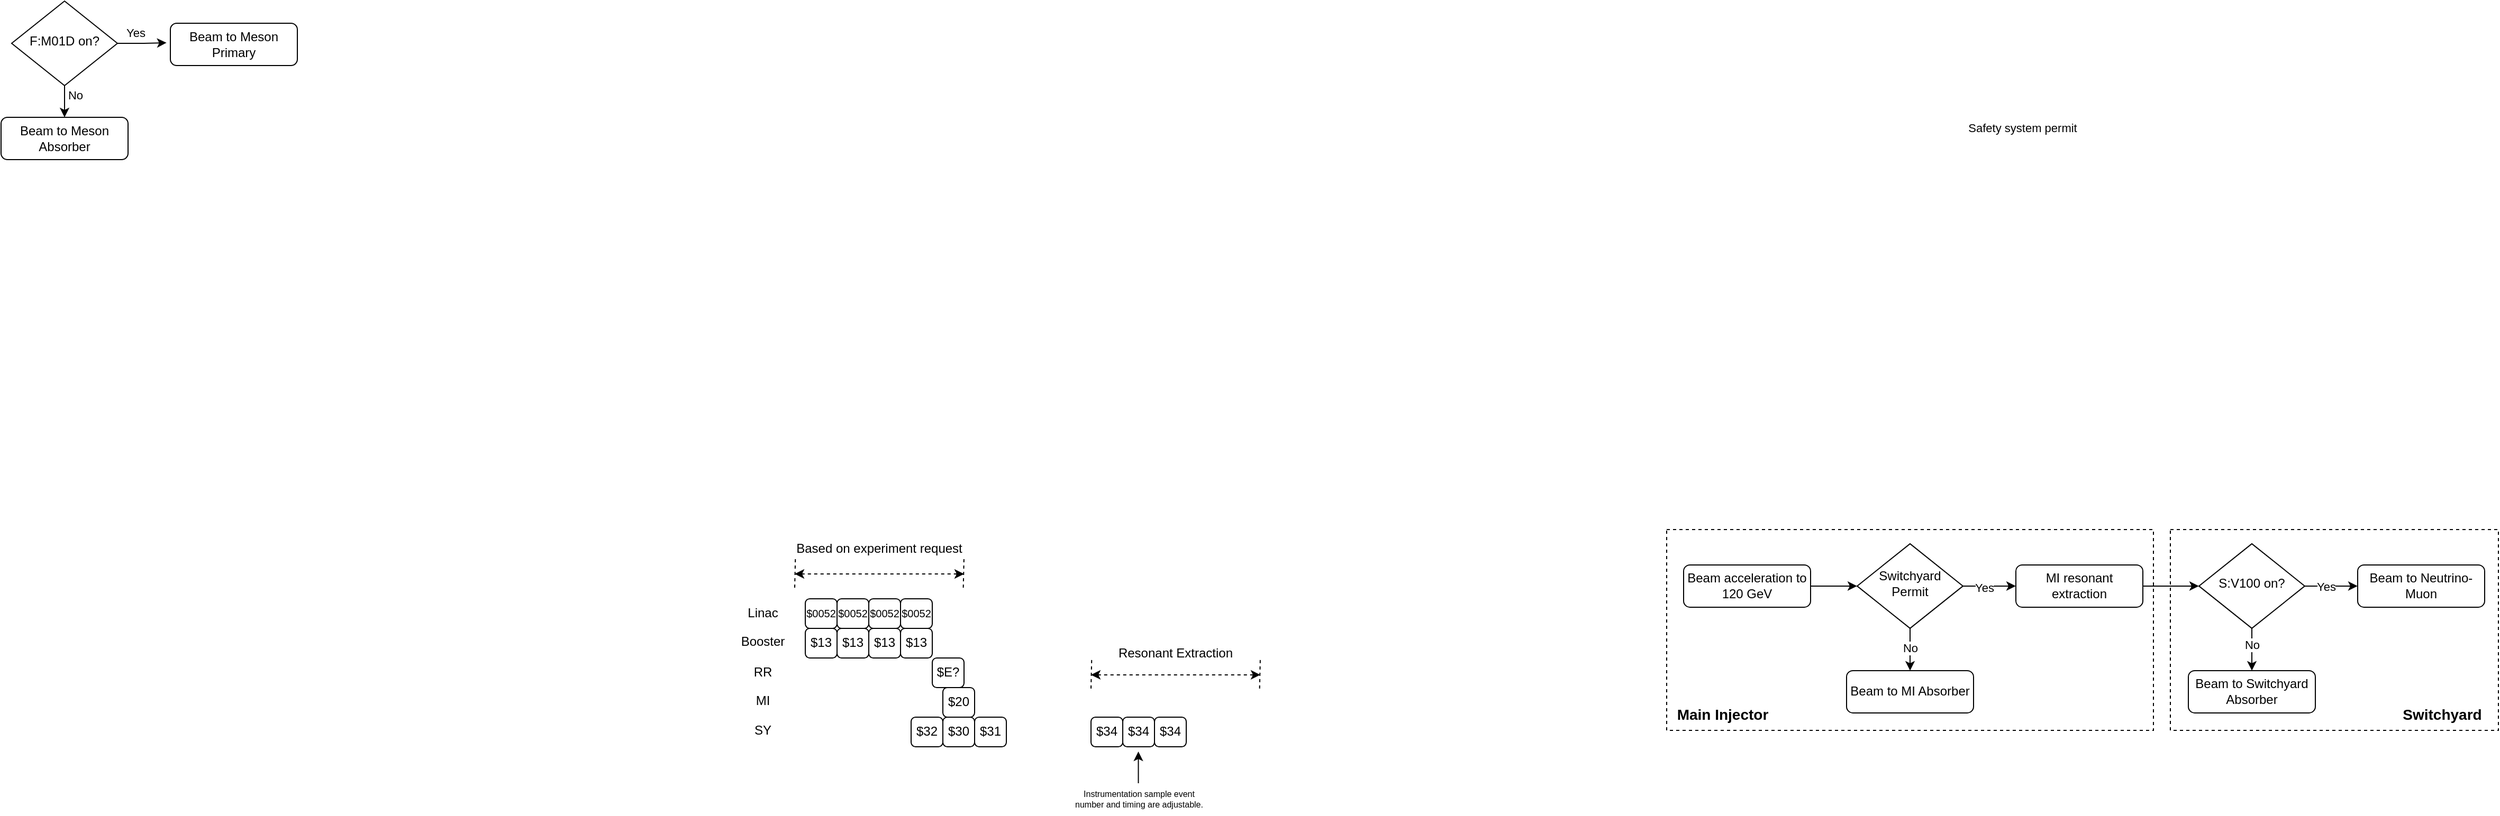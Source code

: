 <mxfile version="21.6.6" type="github">
  <diagram id="C5RBs43oDa-KdzZeNtuy" name="Page-1">
    <mxGraphModel dx="504" dy="294" grid="1" gridSize="10" guides="1" tooltips="1" connect="1" arrows="1" fold="1" page="1" pageScale="1" pageWidth="3300" pageHeight="2339" math="0" shadow="0">
      <root>
        <mxCell id="WIyWlLk6GJQsqaUBKTNV-0" />
        <mxCell id="WIyWlLk6GJQsqaUBKTNV-1" parent="WIyWlLk6GJQsqaUBKTNV-0" />
        <mxCell id="Cj45srjJssvY64gcDlcu-20" value="" style="rounded=0;whiteSpace=wrap;html=1;dashed=1;" vertex="1" parent="WIyWlLk6GJQsqaUBKTNV-1">
          <mxGeometry x="1594" y="530" width="460" height="190" as="geometry" />
        </mxCell>
        <mxCell id="Cj45srjJssvY64gcDlcu-19" value="" style="rounded=0;whiteSpace=wrap;html=1;dashed=1;" vertex="1" parent="WIyWlLk6GJQsqaUBKTNV-1">
          <mxGeometry x="2070" y="530" width="310" height="190" as="geometry" />
        </mxCell>
        <mxCell id="mAxHpYJhDavJIdBwN0n5-0" value="Beam to Meson Primary" style="rounded=1;whiteSpace=wrap;html=1;fontSize=12;glass=0;strokeWidth=1;shadow=0;" parent="WIyWlLk6GJQsqaUBKTNV-1" vertex="1">
          <mxGeometry x="180" y="51" width="120" height="40" as="geometry" />
        </mxCell>
        <mxCell id="mAxHpYJhDavJIdBwN0n5-1" value="Beam to Neutrino-Muon" style="rounded=1;whiteSpace=wrap;html=1;fontSize=12;glass=0;strokeWidth=1;shadow=0;" parent="WIyWlLk6GJQsqaUBKTNV-1" vertex="1">
          <mxGeometry x="2247" y="563.44" width="120" height="40" as="geometry" />
        </mxCell>
        <mxCell id="mAxHpYJhDavJIdBwN0n5-9" value="" style="edgeStyle=orthogonalEdgeStyle;rounded=0;orthogonalLoop=1;jettySize=auto;html=1;exitX=0.5;exitY=1;exitDx=0;exitDy=0;entryX=0.5;entryY=0;entryDx=0;entryDy=0;" parent="WIyWlLk6GJQsqaUBKTNV-1" source="mAxHpYJhDavJIdBwN0n5-4" target="mAxHpYJhDavJIdBwN0n5-3" edge="1">
          <mxGeometry relative="1" as="geometry">
            <mxPoint x="2197" y="633.44" as="targetPoint" />
          </mxGeometry>
        </mxCell>
        <mxCell id="mAxHpYJhDavJIdBwN0n5-11" value="No" style="edgeLabel;html=1;align=center;verticalAlign=middle;resizable=0;points=[];" parent="mAxHpYJhDavJIdBwN0n5-9" vertex="1" connectable="0">
          <mxGeometry x="-0.438" relative="1" as="geometry">
            <mxPoint y="4" as="offset" />
          </mxGeometry>
        </mxCell>
        <mxCell id="mAxHpYJhDavJIdBwN0n5-3" value="Beam to Switchyard Absorber" style="rounded=1;whiteSpace=wrap;html=1;fontSize=12;glass=0;strokeWidth=1;shadow=0;" parent="WIyWlLk6GJQsqaUBKTNV-1" vertex="1">
          <mxGeometry x="2087" y="663.44" width="120" height="40" as="geometry" />
        </mxCell>
        <mxCell id="mAxHpYJhDavJIdBwN0n5-4" value="S:V100 on?" style="rhombus;whiteSpace=wrap;html=1;shadow=0;fontFamily=Helvetica;fontSize=12;align=center;strokeWidth=1;spacing=6;spacingTop=-4;" parent="WIyWlLk6GJQsqaUBKTNV-1" vertex="1">
          <mxGeometry x="2097" y="543.44" width="100" height="80" as="geometry" />
        </mxCell>
        <mxCell id="mAxHpYJhDavJIdBwN0n5-12" value="" style="endArrow=classic;html=1;rounded=0;exitX=1;exitY=0.5;exitDx=0;exitDy=0;entryX=0;entryY=0.5;entryDx=0;entryDy=0;" parent="WIyWlLk6GJQsqaUBKTNV-1" source="mAxHpYJhDavJIdBwN0n5-4" target="mAxHpYJhDavJIdBwN0n5-1" edge="1">
          <mxGeometry width="50" height="50" relative="1" as="geometry">
            <mxPoint x="2237" y="573.44" as="sourcePoint" />
            <mxPoint x="2287" y="523.44" as="targetPoint" />
          </mxGeometry>
        </mxCell>
        <mxCell id="mAxHpYJhDavJIdBwN0n5-13" value="Yes" style="edgeLabel;html=1;align=center;verticalAlign=middle;resizable=0;points=[];" parent="mAxHpYJhDavJIdBwN0n5-12" vertex="1" connectable="0">
          <mxGeometry x="-0.038" relative="1" as="geometry">
            <mxPoint x="-4" as="offset" />
          </mxGeometry>
        </mxCell>
        <mxCell id="mAxHpYJhDavJIdBwN0n5-19" value="" style="edgeStyle=orthogonalEdgeStyle;rounded=0;orthogonalLoop=1;jettySize=auto;html=1;entryX=-0.03;entryY=0.461;entryDx=0;entryDy=0;entryPerimeter=0;" parent="WIyWlLk6GJQsqaUBKTNV-1" source="mAxHpYJhDavJIdBwN0n5-16" target="mAxHpYJhDavJIdBwN0n5-0" edge="1">
          <mxGeometry relative="1" as="geometry">
            <mxPoint x="180" y="70" as="targetPoint" />
          </mxGeometry>
        </mxCell>
        <mxCell id="mAxHpYJhDavJIdBwN0n5-23" value="Yes" style="edgeLabel;html=1;align=center;verticalAlign=middle;resizable=0;points=[];" parent="mAxHpYJhDavJIdBwN0n5-19" vertex="1" connectable="0">
          <mxGeometry x="-0.282" y="1" relative="1" as="geometry">
            <mxPoint y="-9" as="offset" />
          </mxGeometry>
        </mxCell>
        <mxCell id="mAxHpYJhDavJIdBwN0n5-16" value="F:M01D on?" style="rhombus;whiteSpace=wrap;html=1;shadow=0;fontFamily=Helvetica;fontSize=12;align=center;strokeWidth=1;spacing=6;spacingTop=-4;" parent="WIyWlLk6GJQsqaUBKTNV-1" vertex="1">
          <mxGeometry x="30" y="30" width="100" height="80" as="geometry" />
        </mxCell>
        <mxCell id="mAxHpYJhDavJIdBwN0n5-20" value="Beam to Meson Absorber" style="rounded=1;whiteSpace=wrap;html=1;fontSize=12;glass=0;strokeWidth=1;shadow=0;" parent="WIyWlLk6GJQsqaUBKTNV-1" vertex="1">
          <mxGeometry x="20" y="140" width="120" height="40" as="geometry" />
        </mxCell>
        <mxCell id="mAxHpYJhDavJIdBwN0n5-21" value="" style="endArrow=classic;html=1;rounded=0;exitX=0.5;exitY=1;exitDx=0;exitDy=0;entryX=0.5;entryY=0;entryDx=0;entryDy=0;" parent="WIyWlLk6GJQsqaUBKTNV-1" source="mAxHpYJhDavJIdBwN0n5-16" target="mAxHpYJhDavJIdBwN0n5-20" edge="1">
          <mxGeometry width="50" height="50" relative="1" as="geometry">
            <mxPoint x="90" y="220" as="sourcePoint" />
            <mxPoint x="140" y="170" as="targetPoint" />
          </mxGeometry>
        </mxCell>
        <mxCell id="mAxHpYJhDavJIdBwN0n5-22" value="No" style="edgeLabel;html=1;align=center;verticalAlign=middle;resizable=0;points=[];" parent="mAxHpYJhDavJIdBwN0n5-21" vertex="1" connectable="0">
          <mxGeometry x="-0.441" relative="1" as="geometry">
            <mxPoint x="10" as="offset" />
          </mxGeometry>
        </mxCell>
        <mxCell id="mAxHpYJhDavJIdBwN0n5-30" value="Safety system permit" style="edgeLabel;html=1;align=center;verticalAlign=middle;resizable=0;points=[];" parent="WIyWlLk6GJQsqaUBKTNV-1" vertex="1" connectable="0">
          <mxGeometry x="1930" y="150.003" as="geometry" />
        </mxCell>
        <mxCell id="Cj45srjJssvY64gcDlcu-1" value="MI resonant extraction" style="rounded=1;whiteSpace=wrap;html=1;fontSize=12;glass=0;strokeWidth=1;shadow=0;" vertex="1" parent="WIyWlLk6GJQsqaUBKTNV-1">
          <mxGeometry x="1924" y="563.44" width="120" height="40" as="geometry" />
        </mxCell>
        <mxCell id="Cj45srjJssvY64gcDlcu-3" value="&lt;div&gt;Switchyard Permit&lt;/div&gt;" style="rhombus;whiteSpace=wrap;html=1;shadow=0;fontFamily=Helvetica;fontSize=12;align=center;strokeWidth=1;spacing=6;spacingTop=-4;" vertex="1" parent="WIyWlLk6GJQsqaUBKTNV-1">
          <mxGeometry x="1774" y="543.44" width="100" height="80" as="geometry" />
        </mxCell>
        <mxCell id="Cj45srjJssvY64gcDlcu-5" value="" style="endArrow=classic;html=1;rounded=0;entryX=0;entryY=0.5;entryDx=0;entryDy=0;exitX=1;exitY=0.5;exitDx=0;exitDy=0;" edge="1" parent="WIyWlLk6GJQsqaUBKTNV-1" source="Cj45srjJssvY64gcDlcu-3" target="Cj45srjJssvY64gcDlcu-1">
          <mxGeometry width="50" height="50" relative="1" as="geometry">
            <mxPoint x="1334" y="660" as="sourcePoint" />
            <mxPoint x="1384" y="610" as="targetPoint" />
          </mxGeometry>
        </mxCell>
        <mxCell id="Cj45srjJssvY64gcDlcu-6" value="Yes" style="edgeLabel;html=1;align=center;verticalAlign=middle;resizable=0;points=[];" vertex="1" connectable="0" parent="Cj45srjJssvY64gcDlcu-5">
          <mxGeometry x="-0.2" y="-1" relative="1" as="geometry">
            <mxPoint as="offset" />
          </mxGeometry>
        </mxCell>
        <mxCell id="Cj45srjJssvY64gcDlcu-7" value="&lt;div&gt;Beam to MI Absorber&lt;/div&gt;" style="rounded=1;whiteSpace=wrap;html=1;fontSize=12;glass=0;strokeWidth=1;shadow=0;" vertex="1" parent="WIyWlLk6GJQsqaUBKTNV-1">
          <mxGeometry x="1764" y="663.44" width="120" height="40" as="geometry" />
        </mxCell>
        <mxCell id="Cj45srjJssvY64gcDlcu-9" value="Beam acceleration to 120 GeV" style="rounded=1;whiteSpace=wrap;html=1;fontSize=12;glass=0;strokeWidth=1;shadow=0;" vertex="1" parent="WIyWlLk6GJQsqaUBKTNV-1">
          <mxGeometry x="1610" y="563.44" width="120" height="40" as="geometry" />
        </mxCell>
        <mxCell id="Cj45srjJssvY64gcDlcu-10" value="" style="endArrow=classic;html=1;rounded=0;entryX=0;entryY=0.5;entryDx=0;entryDy=0;exitX=1;exitY=0.5;exitDx=0;exitDy=0;" edge="1" parent="WIyWlLk6GJQsqaUBKTNV-1" source="Cj45srjJssvY64gcDlcu-9" target="Cj45srjJssvY64gcDlcu-3">
          <mxGeometry width="50" height="50" relative="1" as="geometry">
            <mxPoint x="1320" y="660" as="sourcePoint" />
            <mxPoint x="1370" y="610" as="targetPoint" />
          </mxGeometry>
        </mxCell>
        <mxCell id="Cj45srjJssvY64gcDlcu-16" value="" style="endArrow=classic;html=1;rounded=0;exitX=0.5;exitY=1;exitDx=0;exitDy=0;entryX=0.5;entryY=0;entryDx=0;entryDy=0;" edge="1" parent="WIyWlLk6GJQsqaUBKTNV-1" source="Cj45srjJssvY64gcDlcu-3" target="Cj45srjJssvY64gcDlcu-7">
          <mxGeometry width="50" height="50" relative="1" as="geometry">
            <mxPoint x="1820" y="660" as="sourcePoint" />
            <mxPoint x="1870" y="610" as="targetPoint" />
          </mxGeometry>
        </mxCell>
        <mxCell id="Cj45srjJssvY64gcDlcu-17" value="No" style="edgeLabel;html=1;align=center;verticalAlign=middle;resizable=0;points=[];" vertex="1" connectable="0" parent="Cj45srjJssvY64gcDlcu-16">
          <mxGeometry x="-0.106" relative="1" as="geometry">
            <mxPoint as="offset" />
          </mxGeometry>
        </mxCell>
        <mxCell id="Cj45srjJssvY64gcDlcu-18" value="" style="endArrow=classic;html=1;rounded=0;entryX=0;entryY=0.5;entryDx=0;entryDy=0;exitX=1;exitY=0.5;exitDx=0;exitDy=0;" edge="1" parent="WIyWlLk6GJQsqaUBKTNV-1" source="Cj45srjJssvY64gcDlcu-1" target="mAxHpYJhDavJIdBwN0n5-4">
          <mxGeometry width="50" height="50" relative="1" as="geometry">
            <mxPoint x="1820" y="660" as="sourcePoint" />
            <mxPoint x="1870" y="610" as="targetPoint" />
          </mxGeometry>
        </mxCell>
        <mxCell id="Cj45srjJssvY64gcDlcu-21" value="Main Injector" style="text;html=1;strokeColor=none;fillColor=none;align=center;verticalAlign=middle;whiteSpace=wrap;rounded=0;fontStyle=1;fontSize=14;" vertex="1" parent="WIyWlLk6GJQsqaUBKTNV-1">
          <mxGeometry x="1594" y="690" width="106" height="30" as="geometry" />
        </mxCell>
        <mxCell id="Cj45srjJssvY64gcDlcu-23" value="Switchyard" style="text;html=1;strokeColor=none;fillColor=none;align=center;verticalAlign=middle;whiteSpace=wrap;rounded=0;fontStyle=1;fontSize=14;" vertex="1" parent="WIyWlLk6GJQsqaUBKTNV-1">
          <mxGeometry x="2274" y="690" width="106" height="30" as="geometry" />
        </mxCell>
        <mxCell id="Cj45srjJssvY64gcDlcu-24" value="$0052" style="rounded=1;whiteSpace=wrap;html=1;fontSize=10;" vertex="1" parent="WIyWlLk6GJQsqaUBKTNV-1">
          <mxGeometry x="870" y="595.44" width="30" height="28" as="geometry" />
        </mxCell>
        <mxCell id="Cj45srjJssvY64gcDlcu-25" value="Linac" style="text;html=1;strokeColor=none;fillColor=none;align=center;verticalAlign=middle;whiteSpace=wrap;rounded=0;" vertex="1" parent="WIyWlLk6GJQsqaUBKTNV-1">
          <mxGeometry x="710" y="594.44" width="60" height="30" as="geometry" />
        </mxCell>
        <mxCell id="Cj45srjJssvY64gcDlcu-26" value="$13" style="rounded=1;whiteSpace=wrap;html=1;" vertex="1" parent="WIyWlLk6GJQsqaUBKTNV-1">
          <mxGeometry x="780" y="623.44" width="30" height="28" as="geometry" />
        </mxCell>
        <mxCell id="Cj45srjJssvY64gcDlcu-27" value="Booster" style="text;html=1;strokeColor=none;fillColor=none;align=center;verticalAlign=middle;whiteSpace=wrap;rounded=0;" vertex="1" parent="WIyWlLk6GJQsqaUBKTNV-1">
          <mxGeometry x="710" y="621.44" width="60" height="30" as="geometry" />
        </mxCell>
        <mxCell id="Cj45srjJssvY64gcDlcu-28" value="$E?" style="rounded=1;whiteSpace=wrap;html=1;" vertex="1" parent="WIyWlLk6GJQsqaUBKTNV-1">
          <mxGeometry x="900" y="651.44" width="30" height="28" as="geometry" />
        </mxCell>
        <mxCell id="Cj45srjJssvY64gcDlcu-29" value="RR" style="text;html=1;strokeColor=none;fillColor=none;align=center;verticalAlign=middle;whiteSpace=wrap;rounded=0;" vertex="1" parent="WIyWlLk6GJQsqaUBKTNV-1">
          <mxGeometry x="710" y="650.44" width="60" height="30" as="geometry" />
        </mxCell>
        <mxCell id="Cj45srjJssvY64gcDlcu-30" value="$20" style="rounded=1;whiteSpace=wrap;html=1;" vertex="1" parent="WIyWlLk6GJQsqaUBKTNV-1">
          <mxGeometry x="910" y="679.44" width="30" height="28" as="geometry" />
        </mxCell>
        <mxCell id="Cj45srjJssvY64gcDlcu-31" value="MI" style="text;html=1;strokeColor=none;fillColor=none;align=center;verticalAlign=middle;whiteSpace=wrap;rounded=0;" vertex="1" parent="WIyWlLk6GJQsqaUBKTNV-1">
          <mxGeometry x="710" y="677.44" width="60" height="30" as="geometry" />
        </mxCell>
        <mxCell id="Cj45srjJssvY64gcDlcu-32" value="$0052" style="rounded=1;whiteSpace=wrap;html=1;fontSize=10;" vertex="1" parent="WIyWlLk6GJQsqaUBKTNV-1">
          <mxGeometry x="840" y="595.44" width="30" height="28" as="geometry" />
        </mxCell>
        <mxCell id="Cj45srjJssvY64gcDlcu-33" value="$13" style="rounded=1;whiteSpace=wrap;html=1;" vertex="1" parent="WIyWlLk6GJQsqaUBKTNV-1">
          <mxGeometry x="810" y="623.44" width="30" height="28" as="geometry" />
        </mxCell>
        <mxCell id="Cj45srjJssvY64gcDlcu-34" value="$0052" style="rounded=1;whiteSpace=wrap;html=1;fontSize=10;" vertex="1" parent="WIyWlLk6GJQsqaUBKTNV-1">
          <mxGeometry x="810" y="595.44" width="30" height="28" as="geometry" />
        </mxCell>
        <mxCell id="Cj45srjJssvY64gcDlcu-35" value="$13" style="rounded=1;whiteSpace=wrap;html=1;" vertex="1" parent="WIyWlLk6GJQsqaUBKTNV-1">
          <mxGeometry x="840" y="623.44" width="30" height="28" as="geometry" />
        </mxCell>
        <mxCell id="Cj45srjJssvY64gcDlcu-36" value="$0052" style="rounded=1;whiteSpace=wrap;html=1;fontSize=10;" vertex="1" parent="WIyWlLk6GJQsqaUBKTNV-1">
          <mxGeometry x="780" y="595.44" width="30" height="28" as="geometry" />
        </mxCell>
        <mxCell id="Cj45srjJssvY64gcDlcu-37" value="$13" style="rounded=1;whiteSpace=wrap;html=1;" vertex="1" parent="WIyWlLk6GJQsqaUBKTNV-1">
          <mxGeometry x="870" y="623.44" width="30" height="28" as="geometry" />
        </mxCell>
        <mxCell id="Cj45srjJssvY64gcDlcu-38" value="$30" style="rounded=1;whiteSpace=wrap;html=1;" vertex="1" parent="WIyWlLk6GJQsqaUBKTNV-1">
          <mxGeometry x="910" y="707.44" width="30" height="28" as="geometry" />
        </mxCell>
        <mxCell id="Cj45srjJssvY64gcDlcu-39" value="SY" style="text;html=1;strokeColor=none;fillColor=none;align=center;verticalAlign=middle;whiteSpace=wrap;rounded=0;" vertex="1" parent="WIyWlLk6GJQsqaUBKTNV-1">
          <mxGeometry x="710" y="705.44" width="60" height="30" as="geometry" />
        </mxCell>
        <mxCell id="Cj45srjJssvY64gcDlcu-40" value="" style="endArrow=none;html=1;rounded=0;dashed=1;" edge="1" parent="WIyWlLk6GJQsqaUBKTNV-1">
          <mxGeometry width="50" height="50" relative="1" as="geometry">
            <mxPoint x="770" y="585" as="sourcePoint" />
            <mxPoint x="770.69" y="555" as="targetPoint" />
          </mxGeometry>
        </mxCell>
        <mxCell id="Cj45srjJssvY64gcDlcu-41" value="" style="endArrow=none;html=1;rounded=0;dashed=1;" edge="1" parent="WIyWlLk6GJQsqaUBKTNV-1">
          <mxGeometry width="50" height="50" relative="1" as="geometry">
            <mxPoint x="929.31" y="585" as="sourcePoint" />
            <mxPoint x="930" y="555" as="targetPoint" />
          </mxGeometry>
        </mxCell>
        <mxCell id="Cj45srjJssvY64gcDlcu-42" value="" style="endArrow=classic;startArrow=classic;html=1;rounded=0;dashed=1;" edge="1" parent="WIyWlLk6GJQsqaUBKTNV-1">
          <mxGeometry width="50" height="50" relative="1" as="geometry">
            <mxPoint x="770" y="572" as="sourcePoint" />
            <mxPoint x="930" y="572" as="targetPoint" />
          </mxGeometry>
        </mxCell>
        <mxCell id="Cj45srjJssvY64gcDlcu-43" value="Based on experiment request" style="text;html=1;strokeColor=none;fillColor=none;align=center;verticalAlign=middle;whiteSpace=wrap;rounded=0;" vertex="1" parent="WIyWlLk6GJQsqaUBKTNV-1">
          <mxGeometry x="770" y="533.44" width="160" height="30" as="geometry" />
        </mxCell>
        <mxCell id="Cj45srjJssvY64gcDlcu-44" value="" style="endArrow=none;html=1;rounded=0;dashed=1;" edge="1" parent="WIyWlLk6GJQsqaUBKTNV-1">
          <mxGeometry width="50" height="50" relative="1" as="geometry">
            <mxPoint x="1050" y="680.44" as="sourcePoint" />
            <mxPoint x="1050.69" y="650.44" as="targetPoint" />
          </mxGeometry>
        </mxCell>
        <mxCell id="Cj45srjJssvY64gcDlcu-45" value="" style="endArrow=none;html=1;rounded=0;dashed=1;" edge="1" parent="WIyWlLk6GJQsqaUBKTNV-1">
          <mxGeometry width="50" height="50" relative="1" as="geometry">
            <mxPoint x="1209.31" y="680.44" as="sourcePoint" />
            <mxPoint x="1210" y="650.44" as="targetPoint" />
          </mxGeometry>
        </mxCell>
        <mxCell id="Cj45srjJssvY64gcDlcu-46" value="" style="endArrow=classic;startArrow=classic;html=1;rounded=0;dashed=1;" edge="1" parent="WIyWlLk6GJQsqaUBKTNV-1">
          <mxGeometry width="50" height="50" relative="1" as="geometry">
            <mxPoint x="1050" y="667.44" as="sourcePoint" />
            <mxPoint x="1210" y="667.44" as="targetPoint" />
          </mxGeometry>
        </mxCell>
        <mxCell id="Cj45srjJssvY64gcDlcu-47" value="Resonant Extraction" style="text;html=1;strokeColor=none;fillColor=none;align=center;verticalAlign=middle;whiteSpace=wrap;rounded=0;" vertex="1" parent="WIyWlLk6GJQsqaUBKTNV-1">
          <mxGeometry x="1050" y="632.44" width="160" height="30" as="geometry" />
        </mxCell>
        <mxCell id="Cj45srjJssvY64gcDlcu-48" value="$31" style="rounded=1;whiteSpace=wrap;html=1;" vertex="1" parent="WIyWlLk6GJQsqaUBKTNV-1">
          <mxGeometry x="940" y="707.44" width="30" height="28" as="geometry" />
        </mxCell>
        <mxCell id="Cj45srjJssvY64gcDlcu-49" value="&lt;div&gt;$32&lt;/div&gt;" style="rounded=1;whiteSpace=wrap;html=1;" vertex="1" parent="WIyWlLk6GJQsqaUBKTNV-1">
          <mxGeometry x="880" y="707.44" width="30" height="28" as="geometry" />
        </mxCell>
        <mxCell id="Cj45srjJssvY64gcDlcu-51" value="$34" style="rounded=1;whiteSpace=wrap;html=1;" vertex="1" parent="WIyWlLk6GJQsqaUBKTNV-1">
          <mxGeometry x="1050" y="707.44" width="30" height="28" as="geometry" />
        </mxCell>
        <mxCell id="Cj45srjJssvY64gcDlcu-53" value="$34" style="rounded=1;whiteSpace=wrap;html=1;" vertex="1" parent="WIyWlLk6GJQsqaUBKTNV-1">
          <mxGeometry x="1080" y="707.44" width="30" height="28" as="geometry" />
        </mxCell>
        <mxCell id="Cj45srjJssvY64gcDlcu-54" value="$34" style="rounded=1;whiteSpace=wrap;html=1;" vertex="1" parent="WIyWlLk6GJQsqaUBKTNV-1">
          <mxGeometry x="1110" y="707.44" width="30" height="28" as="geometry" />
        </mxCell>
        <mxCell id="Cj45srjJssvY64gcDlcu-55" value="" style="endArrow=classic;html=1;rounded=0;" edge="1" parent="WIyWlLk6GJQsqaUBKTNV-1">
          <mxGeometry width="50" height="50" relative="1" as="geometry">
            <mxPoint x="1094.76" y="770" as="sourcePoint" />
            <mxPoint x="1094.76" y="740" as="targetPoint" />
          </mxGeometry>
        </mxCell>
        <mxCell id="Cj45srjJssvY64gcDlcu-56" value="Instrumentation sample event number and timing are adjustable." style="text;html=1;strokeColor=none;fillColor=none;align=center;verticalAlign=middle;whiteSpace=wrap;rounded=0;fontSize=8;" vertex="1" parent="WIyWlLk6GJQsqaUBKTNV-1">
          <mxGeometry x="1027.5" y="770" width="135" height="30" as="geometry" />
        </mxCell>
      </root>
    </mxGraphModel>
  </diagram>
</mxfile>
